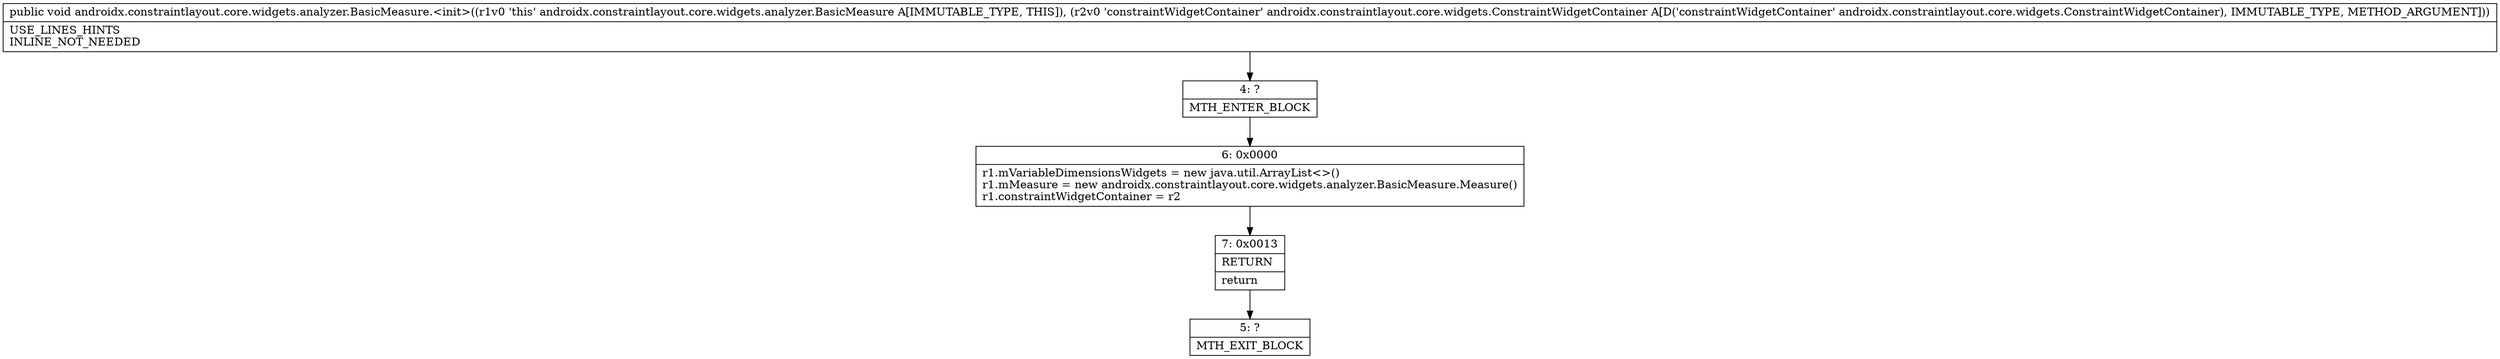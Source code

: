 digraph "CFG forandroidx.constraintlayout.core.widgets.analyzer.BasicMeasure.\<init\>(Landroidx\/constraintlayout\/core\/widgets\/ConstraintWidgetContainer;)V" {
Node_4 [shape=record,label="{4\:\ ?|MTH_ENTER_BLOCK\l}"];
Node_6 [shape=record,label="{6\:\ 0x0000|r1.mVariableDimensionsWidgets = new java.util.ArrayList\<\>()\lr1.mMeasure = new androidx.constraintlayout.core.widgets.analyzer.BasicMeasure.Measure()\lr1.constraintWidgetContainer = r2\l}"];
Node_7 [shape=record,label="{7\:\ 0x0013|RETURN\l|return\l}"];
Node_5 [shape=record,label="{5\:\ ?|MTH_EXIT_BLOCK\l}"];
MethodNode[shape=record,label="{public void androidx.constraintlayout.core.widgets.analyzer.BasicMeasure.\<init\>((r1v0 'this' androidx.constraintlayout.core.widgets.analyzer.BasicMeasure A[IMMUTABLE_TYPE, THIS]), (r2v0 'constraintWidgetContainer' androidx.constraintlayout.core.widgets.ConstraintWidgetContainer A[D('constraintWidgetContainer' androidx.constraintlayout.core.widgets.ConstraintWidgetContainer), IMMUTABLE_TYPE, METHOD_ARGUMENT]))  | USE_LINES_HINTS\lINLINE_NOT_NEEDED\l}"];
MethodNode -> Node_4;Node_4 -> Node_6;
Node_6 -> Node_7;
Node_7 -> Node_5;
}

